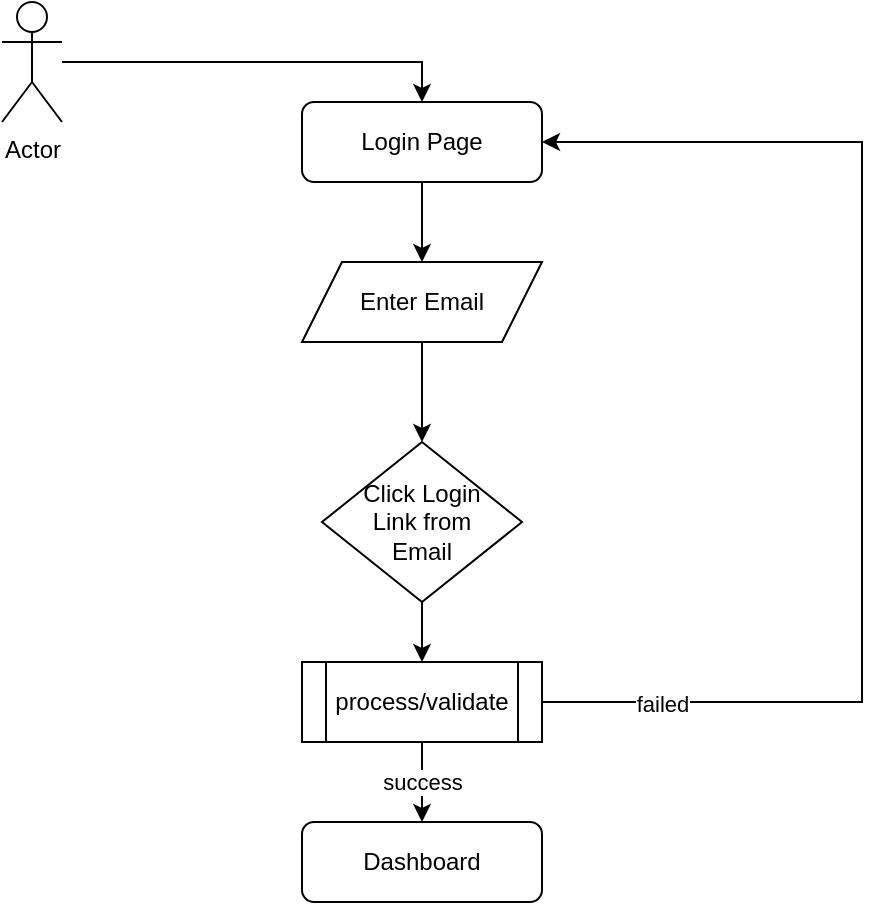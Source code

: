 <mxfile version="14.8.6" type="github">
  <diagram id="C5RBs43oDa-KdzZeNtuy" name="Page-1">
    <mxGraphModel dx="782" dy="420" grid="1" gridSize="10" guides="1" tooltips="1" connect="1" arrows="1" fold="1" page="1" pageScale="1" pageWidth="827" pageHeight="1169" math="0" shadow="0">
      <root>
        <mxCell id="WIyWlLk6GJQsqaUBKTNV-0" />
        <mxCell id="WIyWlLk6GJQsqaUBKTNV-1" parent="WIyWlLk6GJQsqaUBKTNV-0" />
        <mxCell id="RyJgaOwJraZNp_RPnz9_-13" value="" style="edgeStyle=orthogonalEdgeStyle;rounded=0;orthogonalLoop=1;jettySize=auto;html=1;" edge="1" parent="WIyWlLk6GJQsqaUBKTNV-1" source="WIyWlLk6GJQsqaUBKTNV-3" target="RyJgaOwJraZNp_RPnz9_-6">
          <mxGeometry relative="1" as="geometry" />
        </mxCell>
        <mxCell id="WIyWlLk6GJQsqaUBKTNV-3" value="Login Page" style="rounded=1;whiteSpace=wrap;html=1;fontSize=12;glass=0;strokeWidth=1;shadow=0;" parent="WIyWlLk6GJQsqaUBKTNV-1" vertex="1">
          <mxGeometry x="240" y="80" width="120" height="40" as="geometry" />
        </mxCell>
        <mxCell id="RyJgaOwJraZNp_RPnz9_-16" style="edgeStyle=orthogonalEdgeStyle;rounded=0;orthogonalLoop=1;jettySize=auto;html=1;entryX=0.5;entryY=0;entryDx=0;entryDy=0;" edge="1" parent="WIyWlLk6GJQsqaUBKTNV-1" source="RyJgaOwJraZNp_RPnz9_-0" target="WIyWlLk6GJQsqaUBKTNV-3">
          <mxGeometry relative="1" as="geometry" />
        </mxCell>
        <mxCell id="RyJgaOwJraZNp_RPnz9_-0" value="Actor" style="shape=umlActor;verticalLabelPosition=bottom;verticalAlign=top;html=1;outlineConnect=0;" vertex="1" parent="WIyWlLk6GJQsqaUBKTNV-1">
          <mxGeometry x="90" y="30" width="30" height="60" as="geometry" />
        </mxCell>
        <mxCell id="RyJgaOwJraZNp_RPnz9_-14" value="" style="edgeStyle=orthogonalEdgeStyle;rounded=0;orthogonalLoop=1;jettySize=auto;html=1;" edge="1" parent="WIyWlLk6GJQsqaUBKTNV-1" source="RyJgaOwJraZNp_RPnz9_-6" target="RyJgaOwJraZNp_RPnz9_-7">
          <mxGeometry relative="1" as="geometry" />
        </mxCell>
        <mxCell id="RyJgaOwJraZNp_RPnz9_-6" value="Enter Email" style="shape=parallelogram;perimeter=parallelogramPerimeter;whiteSpace=wrap;html=1;fixedSize=1;" vertex="1" parent="WIyWlLk6GJQsqaUBKTNV-1">
          <mxGeometry x="240" y="160" width="120" height="40" as="geometry" />
        </mxCell>
        <mxCell id="RyJgaOwJraZNp_RPnz9_-15" value="" style="edgeStyle=orthogonalEdgeStyle;rounded=0;orthogonalLoop=1;jettySize=auto;html=1;" edge="1" parent="WIyWlLk6GJQsqaUBKTNV-1" source="RyJgaOwJraZNp_RPnz9_-7" target="RyJgaOwJraZNp_RPnz9_-9">
          <mxGeometry relative="1" as="geometry" />
        </mxCell>
        <mxCell id="RyJgaOwJraZNp_RPnz9_-7" value="&lt;div&gt;Click Login &lt;br&gt;&lt;/div&gt;&lt;div&gt;Link from &lt;br&gt;&lt;/div&gt;&lt;div&gt;Email&lt;/div&gt;" style="rhombus;whiteSpace=wrap;html=1;" vertex="1" parent="WIyWlLk6GJQsqaUBKTNV-1">
          <mxGeometry x="250" y="250" width="100" height="80" as="geometry" />
        </mxCell>
        <mxCell id="RyJgaOwJraZNp_RPnz9_-8" value="Dashboard" style="rounded=1;whiteSpace=wrap;html=1;" vertex="1" parent="WIyWlLk6GJQsqaUBKTNV-1">
          <mxGeometry x="240" y="440" width="120" height="40" as="geometry" />
        </mxCell>
        <mxCell id="RyJgaOwJraZNp_RPnz9_-10" style="edgeStyle=orthogonalEdgeStyle;rounded=0;orthogonalLoop=1;jettySize=auto;html=1;entryX=1;entryY=0.5;entryDx=0;entryDy=0;" edge="1" parent="WIyWlLk6GJQsqaUBKTNV-1" source="RyJgaOwJraZNp_RPnz9_-9" target="WIyWlLk6GJQsqaUBKTNV-3">
          <mxGeometry relative="1" as="geometry">
            <Array as="points">
              <mxPoint x="520" y="380" />
              <mxPoint x="520" y="100" />
            </Array>
          </mxGeometry>
        </mxCell>
        <mxCell id="RyJgaOwJraZNp_RPnz9_-11" value="failed" style="edgeLabel;html=1;align=center;verticalAlign=middle;resizable=0;points=[];" vertex="1" connectable="0" parent="RyJgaOwJraZNp_RPnz9_-10">
          <mxGeometry x="-0.8" y="-1" relative="1" as="geometry">
            <mxPoint as="offset" />
          </mxGeometry>
        </mxCell>
        <mxCell id="RyJgaOwJraZNp_RPnz9_-12" value="success" style="edgeStyle=orthogonalEdgeStyle;rounded=0;orthogonalLoop=1;jettySize=auto;html=1;" edge="1" parent="WIyWlLk6GJQsqaUBKTNV-1" source="RyJgaOwJraZNp_RPnz9_-9" target="RyJgaOwJraZNp_RPnz9_-8">
          <mxGeometry relative="1" as="geometry" />
        </mxCell>
        <mxCell id="RyJgaOwJraZNp_RPnz9_-9" value="process/validate" style="shape=process;whiteSpace=wrap;html=1;backgroundOutline=1;" vertex="1" parent="WIyWlLk6GJQsqaUBKTNV-1">
          <mxGeometry x="240" y="360" width="120" height="40" as="geometry" />
        </mxCell>
      </root>
    </mxGraphModel>
  </diagram>
</mxfile>

